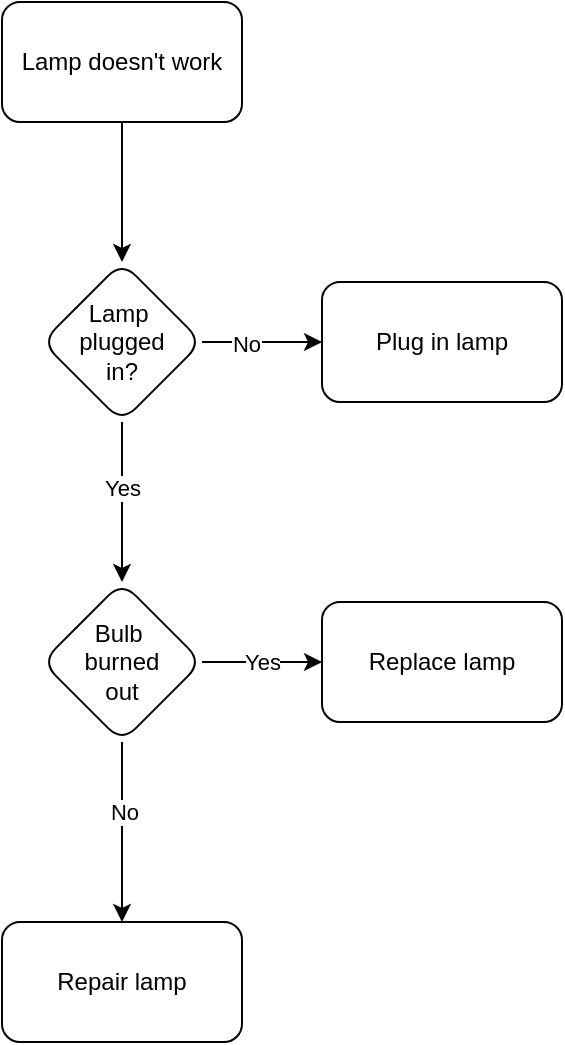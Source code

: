<mxfile version="26.1.0">
  <diagram name="Page-1" id="Py5kmzjZfA1f75mqzSFQ">
    <mxGraphModel dx="880" dy="508" grid="1" gridSize="10" guides="1" tooltips="1" connect="1" arrows="1" fold="1" page="1" pageScale="1" pageWidth="850" pageHeight="1100" math="0" shadow="0">
      <root>
        <mxCell id="0" />
        <mxCell id="1" parent="0" />
        <mxCell id="XOSGZzheUV1wYQO3nw6H-3" value="" style="edgeStyle=orthogonalEdgeStyle;rounded=0;orthogonalLoop=1;jettySize=auto;html=1;" edge="1" parent="1" source="XOSGZzheUV1wYQO3nw6H-1" target="XOSGZzheUV1wYQO3nw6H-2">
          <mxGeometry relative="1" as="geometry" />
        </mxCell>
        <mxCell id="XOSGZzheUV1wYQO3nw6H-1" value="Lamp doesn&#39;t work" style="rounded=1;whiteSpace=wrap;html=1;" vertex="1" parent="1">
          <mxGeometry x="150" y="80" width="120" height="60" as="geometry" />
        </mxCell>
        <mxCell id="XOSGZzheUV1wYQO3nw6H-5" value="" style="edgeStyle=orthogonalEdgeStyle;rounded=0;orthogonalLoop=1;jettySize=auto;html=1;" edge="1" parent="1" source="XOSGZzheUV1wYQO3nw6H-2" target="XOSGZzheUV1wYQO3nw6H-4">
          <mxGeometry relative="1" as="geometry">
            <Array as="points">
              <mxPoint x="210" y="320" />
              <mxPoint x="210" y="320" />
            </Array>
          </mxGeometry>
        </mxCell>
        <mxCell id="XOSGZzheUV1wYQO3nw6H-13" value="Yes" style="edgeLabel;html=1;align=center;verticalAlign=middle;resizable=0;points=[];" vertex="1" connectable="0" parent="XOSGZzheUV1wYQO3nw6H-5">
          <mxGeometry x="-0.175" relative="1" as="geometry">
            <mxPoint as="offset" />
          </mxGeometry>
        </mxCell>
        <mxCell id="XOSGZzheUV1wYQO3nw6H-9" value="" style="edgeStyle=orthogonalEdgeStyle;rounded=0;orthogonalLoop=1;jettySize=auto;html=1;" edge="1" parent="1" source="XOSGZzheUV1wYQO3nw6H-2" target="XOSGZzheUV1wYQO3nw6H-8">
          <mxGeometry relative="1" as="geometry" />
        </mxCell>
        <mxCell id="XOSGZzheUV1wYQO3nw6H-15" value="No" style="edgeLabel;html=1;align=center;verticalAlign=middle;resizable=0;points=[];" vertex="1" connectable="0" parent="XOSGZzheUV1wYQO3nw6H-9">
          <mxGeometry x="-0.267" y="-1" relative="1" as="geometry">
            <mxPoint as="offset" />
          </mxGeometry>
        </mxCell>
        <mxCell id="XOSGZzheUV1wYQO3nw6H-2" value="Lamp&amp;nbsp;&lt;div&gt;&amp;nbsp;plugged&amp;nbsp;&lt;/div&gt;&lt;div&gt;in?&lt;/div&gt;" style="rhombus;whiteSpace=wrap;html=1;rounded=1;" vertex="1" parent="1">
          <mxGeometry x="170" y="210" width="80" height="80" as="geometry" />
        </mxCell>
        <mxCell id="XOSGZzheUV1wYQO3nw6H-7" value="" style="edgeStyle=orthogonalEdgeStyle;rounded=0;orthogonalLoop=1;jettySize=auto;html=1;" edge="1" parent="1" source="XOSGZzheUV1wYQO3nw6H-4" target="XOSGZzheUV1wYQO3nw6H-6">
          <mxGeometry relative="1" as="geometry" />
        </mxCell>
        <mxCell id="XOSGZzheUV1wYQO3nw6H-18" value="No" style="edgeLabel;html=1;align=center;verticalAlign=middle;resizable=0;points=[];" vertex="1" connectable="0" parent="XOSGZzheUV1wYQO3nw6H-7">
          <mxGeometry x="-0.222" y="1" relative="1" as="geometry">
            <mxPoint as="offset" />
          </mxGeometry>
        </mxCell>
        <mxCell id="XOSGZzheUV1wYQO3nw6H-11" value="" style="edgeStyle=orthogonalEdgeStyle;rounded=0;orthogonalLoop=1;jettySize=auto;html=1;" edge="1" parent="1" source="XOSGZzheUV1wYQO3nw6H-4" target="XOSGZzheUV1wYQO3nw6H-10">
          <mxGeometry relative="1" as="geometry" />
        </mxCell>
        <mxCell id="XOSGZzheUV1wYQO3nw6H-19" value="Yes" style="edgeLabel;html=1;align=center;verticalAlign=middle;resizable=0;points=[];" vertex="1" connectable="0" parent="XOSGZzheUV1wYQO3nw6H-11">
          <mxGeometry relative="1" as="geometry">
            <mxPoint as="offset" />
          </mxGeometry>
        </mxCell>
        <mxCell id="XOSGZzheUV1wYQO3nw6H-4" value="Bulb&amp;nbsp;&lt;div&gt;&amp;nbsp;burned&amp;nbsp;&lt;/div&gt;&lt;div&gt;out&lt;/div&gt;" style="rhombus;whiteSpace=wrap;html=1;rounded=1;" vertex="1" parent="1">
          <mxGeometry x="170" y="370" width="80" height="80" as="geometry" />
        </mxCell>
        <mxCell id="XOSGZzheUV1wYQO3nw6H-6" value="Repair lamp" style="whiteSpace=wrap;html=1;rounded=1;" vertex="1" parent="1">
          <mxGeometry x="150" y="540" width="120" height="60" as="geometry" />
        </mxCell>
        <mxCell id="XOSGZzheUV1wYQO3nw6H-8" value="Plug in lamp" style="whiteSpace=wrap;html=1;rounded=1;" vertex="1" parent="1">
          <mxGeometry x="310" y="220" width="120" height="60" as="geometry" />
        </mxCell>
        <mxCell id="XOSGZzheUV1wYQO3nw6H-10" value="Replace lamp" style="whiteSpace=wrap;html=1;rounded=1;" vertex="1" parent="1">
          <mxGeometry x="310" y="380" width="120" height="60" as="geometry" />
        </mxCell>
      </root>
    </mxGraphModel>
  </diagram>
</mxfile>
